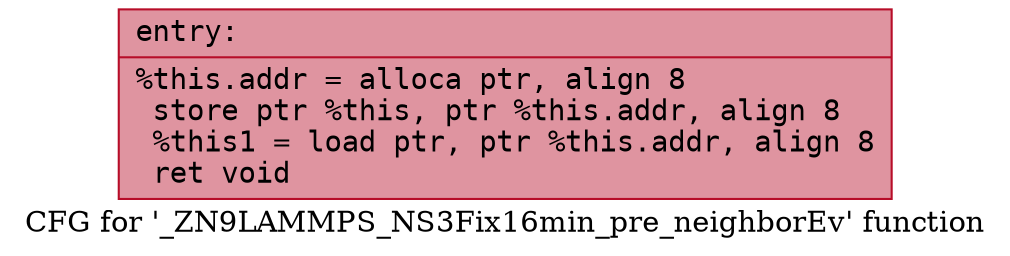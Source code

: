 digraph "CFG for '_ZN9LAMMPS_NS3Fix16min_pre_neighborEv' function" {
	label="CFG for '_ZN9LAMMPS_NS3Fix16min_pre_neighborEv' function";

	Node0x560f40da4410 [shape=record,color="#b70d28ff", style=filled, fillcolor="#b70d2870" fontname="Courier",label="{entry:\l|  %this.addr = alloca ptr, align 8\l  store ptr %this, ptr %this.addr, align 8\l  %this1 = load ptr, ptr %this.addr, align 8\l  ret void\l}"];
}

